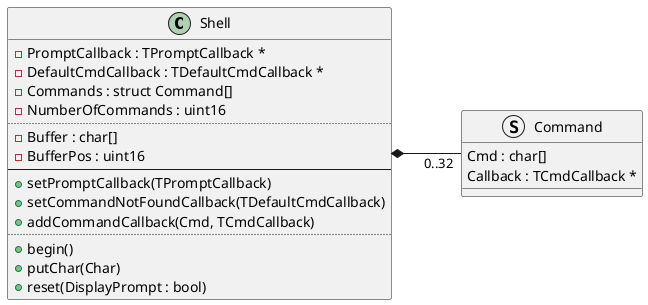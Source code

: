 @startuml

skinparam ClassPadding 30

class Shell 
{
  - PromptCallback : TPromptCallback *
  - DefaultCmdCallback : TDefaultCmdCallback *
  - Commands : struct Command[]
  - NumberOfCommands : uint16
  ....
  - Buffer : char[]
  - BufferPos : uint16
  ----
  + setPromptCallback(TPromptCallback)
  + setCommandNotFoundCallback(TDefaultCmdCallback)
  + addCommandCallback(Cmd, TCmdCallback)
  ....
  + begin()
  + putChar(Char)
  + reset(DisplayPrompt : bool)
}

struct Command
{
  Cmd : char[]
  Callback : TCmdCallback *
}


Shell *-right- "0..32" Command : "          "

@enduml